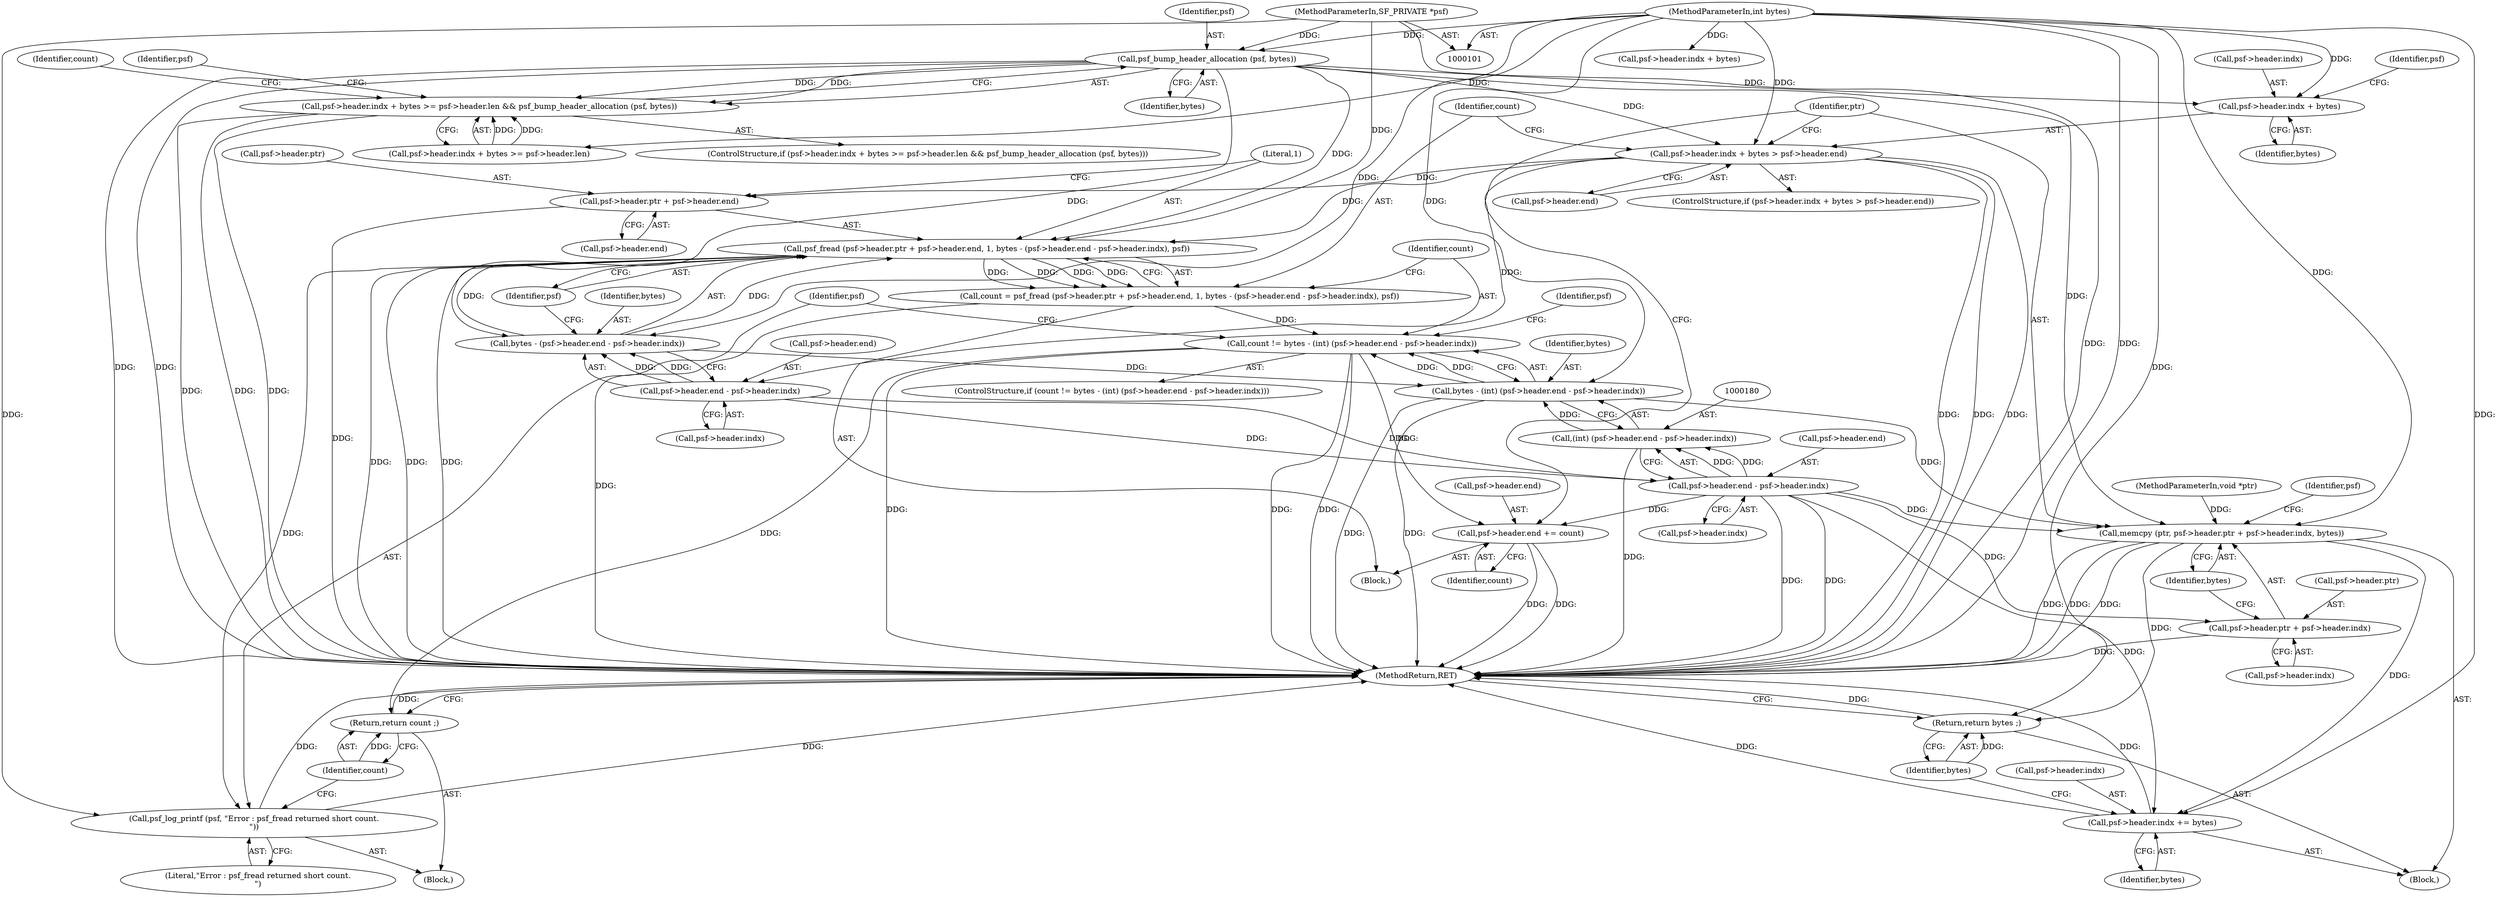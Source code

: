 digraph "0_libsndfile_708e996c87c5fae77b104ccfeb8f6db784c32074_13@API" {
"1000125" [label="(Call,psf_bump_header_allocation (psf, bytes))"];
"1000102" [label="(MethodParameterIn,SF_PRIVATE *psf)"];
"1000104" [label="(MethodParameterIn,int bytes)"];
"1000111" [label="(Call,psf->header.indx + bytes >= psf->header.len && psf_bump_header_allocation (psf, bytes))"];
"1000131" [label="(Call,psf->header.indx + bytes > psf->header.end)"];
"1000147" [label="(Call,psf_fread (psf->header.ptr + psf->header.end, 1, bytes - (psf->header.end - psf->header.indx), psf))"];
"1000145" [label="(Call,count = psf_fread (psf->header.ptr + psf->header.end, 1, bytes - (psf->header.end - psf->header.indx), psf))"];
"1000175" [label="(Call,count != bytes - (int) (psf->header.end - psf->header.indx))"];
"1000196" [label="(Return,return count ;)"];
"1000198" [label="(Call,psf->header.end += count)"];
"1000193" [label="(Call,psf_log_printf (psf, \"Error : psf_fread returned short count.\n\"))"];
"1000148" [label="(Call,psf->header.ptr + psf->header.end)"];
"1000162" [label="(Call,psf->header.end - psf->header.indx)"];
"1000160" [label="(Call,bytes - (psf->header.end - psf->header.indx))"];
"1000177" [label="(Call,bytes - (int) (psf->header.end - psf->header.indx))"];
"1000205" [label="(Call,memcpy (ptr, psf->header.ptr + psf->header.indx, bytes))"];
"1000219" [label="(Call,psf->header.indx += bytes)"];
"1000226" [label="(Return,return bytes ;)"];
"1000181" [label="(Call,psf->header.end - psf->header.indx)"];
"1000179" [label="(Call,(int) (psf->header.end - psf->header.indx))"];
"1000207" [label="(Call,psf->header.ptr + psf->header.indx)"];
"1000132" [label="(Call,psf->header.indx + bytes)"];
"1000175" [label="(Call,count != bytes - (int) (psf->header.end - psf->header.indx))"];
"1000226" [label="(Return,return bytes ;)"];
"1000154" [label="(Call,psf->header.end)"];
"1000195" [label="(Literal,\"Error : psf_fread returned short count.\n\")"];
"1000228" [label="(MethodReturn,RET)"];
"1000162" [label="(Call,psf->header.end - psf->header.indx)"];
"1000141" [label="(Identifier,psf)"];
"1000138" [label="(Identifier,bytes)"];
"1000105" [label="(Block,)"];
"1000110" [label="(ControlStructure,if (psf->header.indx + bytes >= psf->header.len && psf_bump_header_allocation (psf, bytes)))"];
"1000168" [label="(Call,psf->header.indx)"];
"1000103" [label="(MethodParameterIn,void *ptr)"];
"1000163" [label="(Call,psf->header.end)"];
"1000227" [label="(Identifier,bytes)"];
"1000173" [label="(Identifier,psf)"];
"1000161" [label="(Identifier,bytes)"];
"1000129" [label="(Identifier,count)"];
"1000135" [label="(Identifier,psf)"];
"1000176" [label="(Identifier,count)"];
"1000177" [label="(Call,bytes - (int) (psf->header.end - psf->header.indx))"];
"1000113" [label="(Call,psf->header.indx + bytes)"];
"1000206" [label="(Identifier,ptr)"];
"1000192" [label="(Block,)"];
"1000219" [label="(Call,psf->header.indx += bytes)"];
"1000147" [label="(Call,psf_fread (psf->header.ptr + psf->header.end, 1, bytes - (psf->header.end - psf->header.indx), psf))"];
"1000111" [label="(Call,psf->header.indx + bytes >= psf->header.len && psf_bump_header_allocation (psf, bytes))"];
"1000160" [label="(Call,bytes - (psf->header.end - psf->header.indx))"];
"1000174" [label="(ControlStructure,if (count != bytes - (int) (psf->header.end - psf->header.indx)))"];
"1000112" [label="(Call,psf->header.indx + bytes >= psf->header.len)"];
"1000131" [label="(Call,psf->header.indx + bytes > psf->header.end)"];
"1000222" [label="(Identifier,psf)"];
"1000198" [label="(Call,psf->header.end += count)"];
"1000133" [label="(Call,psf->header.indx)"];
"1000197" [label="(Identifier,count)"];
"1000145" [label="(Call,count = psf_fread (psf->header.ptr + psf->header.end, 1, bytes - (psf->header.end - psf->header.indx), psf))"];
"1000149" [label="(Call,psf->header.ptr)"];
"1000220" [label="(Call,psf->header.indx)"];
"1000104" [label="(MethodParameterIn,int bytes)"];
"1000193" [label="(Call,psf_log_printf (psf, \"Error : psf_fread returned short count.\n\"))"];
"1000187" [label="(Call,psf->header.indx)"];
"1000207" [label="(Call,psf->header.ptr + psf->header.indx)"];
"1000126" [label="(Identifier,psf)"];
"1000196" [label="(Return,return count ;)"];
"1000199" [label="(Call,psf->header.end)"];
"1000102" [label="(MethodParameterIn,SF_PRIVATE *psf)"];
"1000201" [label="(Identifier,psf)"];
"1000132" [label="(Call,psf->header.indx + bytes)"];
"1000125" [label="(Call,psf_bump_header_allocation (psf, bytes))"];
"1000178" [label="(Identifier,bytes)"];
"1000139" [label="(Call,psf->header.end)"];
"1000225" [label="(Identifier,bytes)"];
"1000204" [label="(Identifier,count)"];
"1000127" [label="(Identifier,bytes)"];
"1000148" [label="(Call,psf->header.ptr + psf->header.end)"];
"1000146" [label="(Identifier,count)"];
"1000130" [label="(ControlStructure,if (psf->header.indx + bytes > psf->header.end))"];
"1000159" [label="(Literal,1)"];
"1000181" [label="(Call,psf->header.end - psf->header.indx)"];
"1000208" [label="(Call,psf->header.ptr)"];
"1000218" [label="(Identifier,bytes)"];
"1000182" [label="(Call,psf->header.end)"];
"1000194" [label="(Identifier,psf)"];
"1000179" [label="(Call,(int) (psf->header.end - psf->header.indx))"];
"1000205" [label="(Call,memcpy (ptr, psf->header.ptr + psf->header.indx, bytes))"];
"1000213" [label="(Call,psf->header.indx)"];
"1000144" [label="(Block,)"];
"1000125" -> "1000111"  [label="AST: "];
"1000125" -> "1000127"  [label="CFG: "];
"1000126" -> "1000125"  [label="AST: "];
"1000127" -> "1000125"  [label="AST: "];
"1000111" -> "1000125"  [label="CFG: "];
"1000125" -> "1000228"  [label="DDG: "];
"1000125" -> "1000228"  [label="DDG: "];
"1000125" -> "1000111"  [label="DDG: "];
"1000125" -> "1000111"  [label="DDG: "];
"1000102" -> "1000125"  [label="DDG: "];
"1000104" -> "1000125"  [label="DDG: "];
"1000125" -> "1000131"  [label="DDG: "];
"1000125" -> "1000132"  [label="DDG: "];
"1000125" -> "1000160"  [label="DDG: "];
"1000125" -> "1000147"  [label="DDG: "];
"1000125" -> "1000205"  [label="DDG: "];
"1000102" -> "1000101"  [label="AST: "];
"1000102" -> "1000228"  [label="DDG: "];
"1000102" -> "1000147"  [label="DDG: "];
"1000102" -> "1000193"  [label="DDG: "];
"1000104" -> "1000101"  [label="AST: "];
"1000104" -> "1000228"  [label="DDG: "];
"1000104" -> "1000112"  [label="DDG: "];
"1000104" -> "1000113"  [label="DDG: "];
"1000104" -> "1000131"  [label="DDG: "];
"1000104" -> "1000132"  [label="DDG: "];
"1000104" -> "1000160"  [label="DDG: "];
"1000104" -> "1000177"  [label="DDG: "];
"1000104" -> "1000205"  [label="DDG: "];
"1000104" -> "1000219"  [label="DDG: "];
"1000104" -> "1000226"  [label="DDG: "];
"1000111" -> "1000110"  [label="AST: "];
"1000111" -> "1000112"  [label="CFG: "];
"1000112" -> "1000111"  [label="AST: "];
"1000129" -> "1000111"  [label="CFG: "];
"1000135" -> "1000111"  [label="CFG: "];
"1000111" -> "1000228"  [label="DDG: "];
"1000111" -> "1000228"  [label="DDG: "];
"1000111" -> "1000228"  [label="DDG: "];
"1000112" -> "1000111"  [label="DDG: "];
"1000112" -> "1000111"  [label="DDG: "];
"1000131" -> "1000130"  [label="AST: "];
"1000131" -> "1000139"  [label="CFG: "];
"1000132" -> "1000131"  [label="AST: "];
"1000139" -> "1000131"  [label="AST: "];
"1000146" -> "1000131"  [label="CFG: "];
"1000206" -> "1000131"  [label="CFG: "];
"1000131" -> "1000228"  [label="DDG: "];
"1000131" -> "1000228"  [label="DDG: "];
"1000131" -> "1000228"  [label="DDG: "];
"1000131" -> "1000147"  [label="DDG: "];
"1000131" -> "1000148"  [label="DDG: "];
"1000131" -> "1000162"  [label="DDG: "];
"1000147" -> "1000145"  [label="AST: "];
"1000147" -> "1000173"  [label="CFG: "];
"1000148" -> "1000147"  [label="AST: "];
"1000159" -> "1000147"  [label="AST: "];
"1000160" -> "1000147"  [label="AST: "];
"1000173" -> "1000147"  [label="AST: "];
"1000145" -> "1000147"  [label="CFG: "];
"1000147" -> "1000228"  [label="DDG: "];
"1000147" -> "1000228"  [label="DDG: "];
"1000147" -> "1000228"  [label="DDG: "];
"1000147" -> "1000145"  [label="DDG: "];
"1000147" -> "1000145"  [label="DDG: "];
"1000147" -> "1000145"  [label="DDG: "];
"1000147" -> "1000145"  [label="DDG: "];
"1000160" -> "1000147"  [label="DDG: "];
"1000160" -> "1000147"  [label="DDG: "];
"1000147" -> "1000193"  [label="DDG: "];
"1000145" -> "1000144"  [label="AST: "];
"1000146" -> "1000145"  [label="AST: "];
"1000176" -> "1000145"  [label="CFG: "];
"1000145" -> "1000228"  [label="DDG: "];
"1000145" -> "1000175"  [label="DDG: "];
"1000175" -> "1000174"  [label="AST: "];
"1000175" -> "1000177"  [label="CFG: "];
"1000176" -> "1000175"  [label="AST: "];
"1000177" -> "1000175"  [label="AST: "];
"1000194" -> "1000175"  [label="CFG: "];
"1000201" -> "1000175"  [label="CFG: "];
"1000175" -> "1000228"  [label="DDG: "];
"1000175" -> "1000228"  [label="DDG: "];
"1000175" -> "1000228"  [label="DDG: "];
"1000177" -> "1000175"  [label="DDG: "];
"1000177" -> "1000175"  [label="DDG: "];
"1000175" -> "1000196"  [label="DDG: "];
"1000175" -> "1000198"  [label="DDG: "];
"1000196" -> "1000192"  [label="AST: "];
"1000196" -> "1000197"  [label="CFG: "];
"1000197" -> "1000196"  [label="AST: "];
"1000228" -> "1000196"  [label="CFG: "];
"1000196" -> "1000228"  [label="DDG: "];
"1000197" -> "1000196"  [label="DDG: "];
"1000198" -> "1000144"  [label="AST: "];
"1000198" -> "1000204"  [label="CFG: "];
"1000199" -> "1000198"  [label="AST: "];
"1000204" -> "1000198"  [label="AST: "];
"1000206" -> "1000198"  [label="CFG: "];
"1000198" -> "1000228"  [label="DDG: "];
"1000198" -> "1000228"  [label="DDG: "];
"1000181" -> "1000198"  [label="DDG: "];
"1000193" -> "1000192"  [label="AST: "];
"1000193" -> "1000195"  [label="CFG: "];
"1000194" -> "1000193"  [label="AST: "];
"1000195" -> "1000193"  [label="AST: "];
"1000197" -> "1000193"  [label="CFG: "];
"1000193" -> "1000228"  [label="DDG: "];
"1000193" -> "1000228"  [label="DDG: "];
"1000148" -> "1000154"  [label="CFG: "];
"1000149" -> "1000148"  [label="AST: "];
"1000154" -> "1000148"  [label="AST: "];
"1000159" -> "1000148"  [label="CFG: "];
"1000148" -> "1000228"  [label="DDG: "];
"1000162" -> "1000160"  [label="AST: "];
"1000162" -> "1000168"  [label="CFG: "];
"1000163" -> "1000162"  [label="AST: "];
"1000168" -> "1000162"  [label="AST: "];
"1000160" -> "1000162"  [label="CFG: "];
"1000162" -> "1000160"  [label="DDG: "];
"1000162" -> "1000160"  [label="DDG: "];
"1000162" -> "1000181"  [label="DDG: "];
"1000162" -> "1000181"  [label="DDG: "];
"1000161" -> "1000160"  [label="AST: "];
"1000173" -> "1000160"  [label="CFG: "];
"1000160" -> "1000177"  [label="DDG: "];
"1000177" -> "1000179"  [label="CFG: "];
"1000178" -> "1000177"  [label="AST: "];
"1000179" -> "1000177"  [label="AST: "];
"1000177" -> "1000228"  [label="DDG: "];
"1000177" -> "1000228"  [label="DDG: "];
"1000179" -> "1000177"  [label="DDG: "];
"1000177" -> "1000205"  [label="DDG: "];
"1000205" -> "1000105"  [label="AST: "];
"1000205" -> "1000218"  [label="CFG: "];
"1000206" -> "1000205"  [label="AST: "];
"1000207" -> "1000205"  [label="AST: "];
"1000218" -> "1000205"  [label="AST: "];
"1000222" -> "1000205"  [label="CFG: "];
"1000205" -> "1000228"  [label="DDG: "];
"1000205" -> "1000228"  [label="DDG: "];
"1000205" -> "1000228"  [label="DDG: "];
"1000103" -> "1000205"  [label="DDG: "];
"1000181" -> "1000205"  [label="DDG: "];
"1000205" -> "1000219"  [label="DDG: "];
"1000205" -> "1000226"  [label="DDG: "];
"1000219" -> "1000105"  [label="AST: "];
"1000219" -> "1000225"  [label="CFG: "];
"1000220" -> "1000219"  [label="AST: "];
"1000225" -> "1000219"  [label="AST: "];
"1000227" -> "1000219"  [label="CFG: "];
"1000219" -> "1000228"  [label="DDG: "];
"1000219" -> "1000228"  [label="DDG: "];
"1000181" -> "1000219"  [label="DDG: "];
"1000226" -> "1000105"  [label="AST: "];
"1000226" -> "1000227"  [label="CFG: "];
"1000227" -> "1000226"  [label="AST: "];
"1000228" -> "1000226"  [label="CFG: "];
"1000226" -> "1000228"  [label="DDG: "];
"1000227" -> "1000226"  [label="DDG: "];
"1000181" -> "1000179"  [label="AST: "];
"1000181" -> "1000187"  [label="CFG: "];
"1000182" -> "1000181"  [label="AST: "];
"1000187" -> "1000181"  [label="AST: "];
"1000179" -> "1000181"  [label="CFG: "];
"1000181" -> "1000228"  [label="DDG: "];
"1000181" -> "1000228"  [label="DDG: "];
"1000181" -> "1000179"  [label="DDG: "];
"1000181" -> "1000179"  [label="DDG: "];
"1000181" -> "1000207"  [label="DDG: "];
"1000180" -> "1000179"  [label="AST: "];
"1000179" -> "1000228"  [label="DDG: "];
"1000207" -> "1000213"  [label="CFG: "];
"1000208" -> "1000207"  [label="AST: "];
"1000213" -> "1000207"  [label="AST: "];
"1000218" -> "1000207"  [label="CFG: "];
"1000207" -> "1000228"  [label="DDG: "];
"1000132" -> "1000138"  [label="CFG: "];
"1000133" -> "1000132"  [label="AST: "];
"1000138" -> "1000132"  [label="AST: "];
"1000141" -> "1000132"  [label="CFG: "];
}
